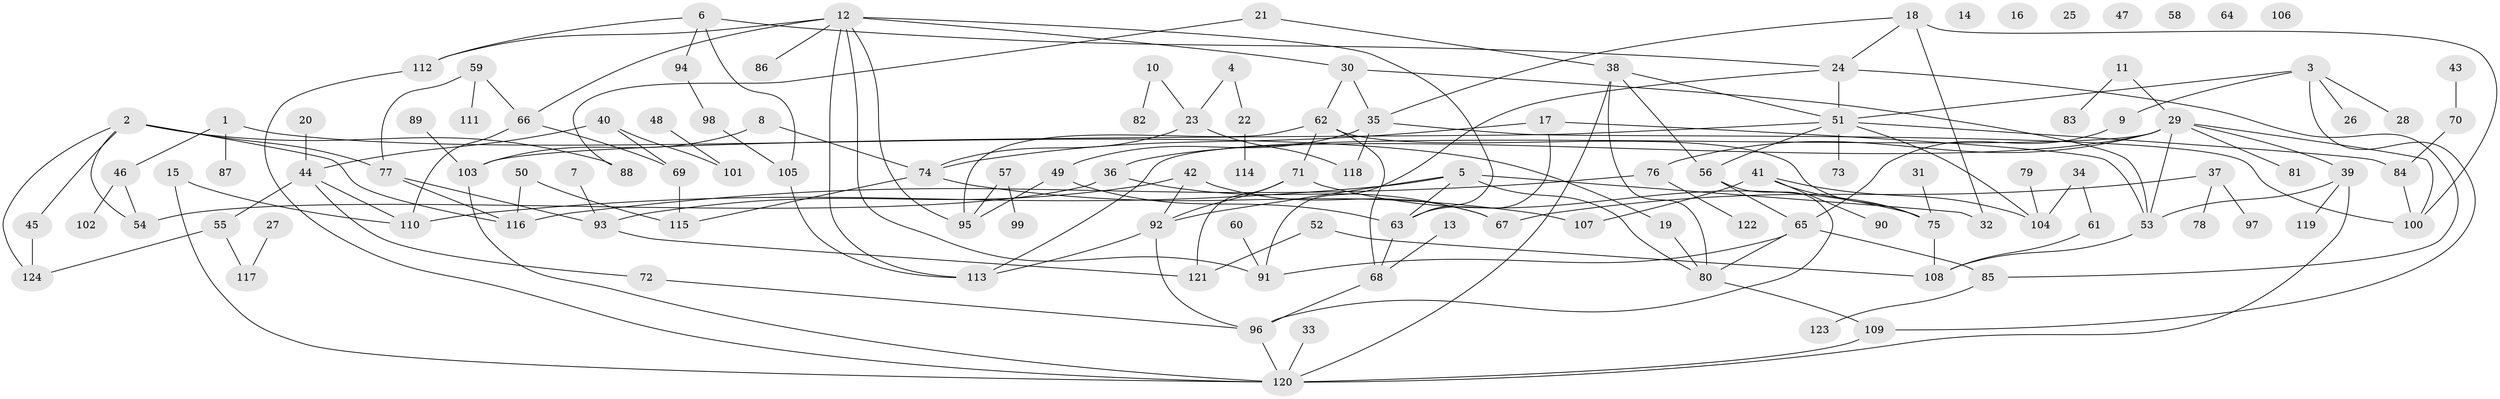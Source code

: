 // Generated by graph-tools (version 1.1) at 2025/12/03/09/25 04:12:54]
// undirected, 124 vertices, 171 edges
graph export_dot {
graph [start="1"]
  node [color=gray90,style=filled];
  1;
  2;
  3;
  4;
  5;
  6;
  7;
  8;
  9;
  10;
  11;
  12;
  13;
  14;
  15;
  16;
  17;
  18;
  19;
  20;
  21;
  22;
  23;
  24;
  25;
  26;
  27;
  28;
  29;
  30;
  31;
  32;
  33;
  34;
  35;
  36;
  37;
  38;
  39;
  40;
  41;
  42;
  43;
  44;
  45;
  46;
  47;
  48;
  49;
  50;
  51;
  52;
  53;
  54;
  55;
  56;
  57;
  58;
  59;
  60;
  61;
  62;
  63;
  64;
  65;
  66;
  67;
  68;
  69;
  70;
  71;
  72;
  73;
  74;
  75;
  76;
  77;
  78;
  79;
  80;
  81;
  82;
  83;
  84;
  85;
  86;
  87;
  88;
  89;
  90;
  91;
  92;
  93;
  94;
  95;
  96;
  97;
  98;
  99;
  100;
  101;
  102;
  103;
  104;
  105;
  106;
  107;
  108;
  109;
  110;
  111;
  112;
  113;
  114;
  115;
  116;
  117;
  118;
  119;
  120;
  121;
  122;
  123;
  124;
  1 -- 19;
  1 -- 46;
  1 -- 87;
  2 -- 45;
  2 -- 54;
  2 -- 77;
  2 -- 88;
  2 -- 116;
  2 -- 124;
  3 -- 9;
  3 -- 26;
  3 -- 28;
  3 -- 51;
  3 -- 109;
  4 -- 22;
  4 -- 23;
  5 -- 32;
  5 -- 63;
  5 -- 80;
  5 -- 92;
  5 -- 110;
  6 -- 24;
  6 -- 94;
  6 -- 105;
  6 -- 112;
  7 -- 93;
  8 -- 74;
  8 -- 103;
  9 -- 65;
  10 -- 23;
  10 -- 82;
  11 -- 29;
  11 -- 83;
  12 -- 30;
  12 -- 63;
  12 -- 66;
  12 -- 86;
  12 -- 91;
  12 -- 95;
  12 -- 112;
  12 -- 113;
  13 -- 68;
  15 -- 110;
  15 -- 120;
  17 -- 53;
  17 -- 63;
  17 -- 74;
  18 -- 24;
  18 -- 32;
  18 -- 35;
  18 -- 100;
  19 -- 80;
  20 -- 44;
  21 -- 38;
  21 -- 88;
  22 -- 114;
  23 -- 74;
  23 -- 118;
  24 -- 51;
  24 -- 85;
  24 -- 91;
  27 -- 117;
  29 -- 36;
  29 -- 39;
  29 -- 53;
  29 -- 76;
  29 -- 81;
  29 -- 100;
  29 -- 113;
  30 -- 35;
  30 -- 53;
  30 -- 62;
  31 -- 75;
  33 -- 120;
  34 -- 61;
  34 -- 104;
  35 -- 49;
  35 -- 100;
  35 -- 118;
  36 -- 54;
  36 -- 67;
  37 -- 67;
  37 -- 78;
  37 -- 97;
  38 -- 51;
  38 -- 56;
  38 -- 80;
  38 -- 120;
  39 -- 53;
  39 -- 119;
  39 -- 120;
  40 -- 44;
  40 -- 69;
  40 -- 101;
  41 -- 75;
  41 -- 90;
  41 -- 104;
  41 -- 107;
  42 -- 67;
  42 -- 92;
  42 -- 93;
  43 -- 70;
  44 -- 55;
  44 -- 72;
  44 -- 110;
  45 -- 124;
  46 -- 54;
  46 -- 102;
  48 -- 101;
  49 -- 63;
  49 -- 95;
  50 -- 115;
  50 -- 116;
  51 -- 56;
  51 -- 73;
  51 -- 84;
  51 -- 103;
  51 -- 104;
  52 -- 108;
  52 -- 121;
  53 -- 108;
  55 -- 117;
  55 -- 124;
  56 -- 65;
  56 -- 96;
  57 -- 95;
  57 -- 99;
  59 -- 66;
  59 -- 77;
  59 -- 111;
  60 -- 91;
  61 -- 108;
  62 -- 68;
  62 -- 71;
  62 -- 75;
  62 -- 95;
  63 -- 68;
  65 -- 80;
  65 -- 85;
  65 -- 91;
  66 -- 69;
  66 -- 110;
  68 -- 96;
  69 -- 115;
  70 -- 84;
  71 -- 75;
  71 -- 92;
  71 -- 121;
  72 -- 96;
  74 -- 107;
  74 -- 115;
  75 -- 108;
  76 -- 116;
  76 -- 122;
  77 -- 93;
  77 -- 116;
  79 -- 104;
  80 -- 109;
  84 -- 100;
  85 -- 123;
  89 -- 103;
  92 -- 96;
  92 -- 113;
  93 -- 121;
  94 -- 98;
  96 -- 120;
  98 -- 105;
  103 -- 120;
  105 -- 113;
  109 -- 120;
  112 -- 120;
}
